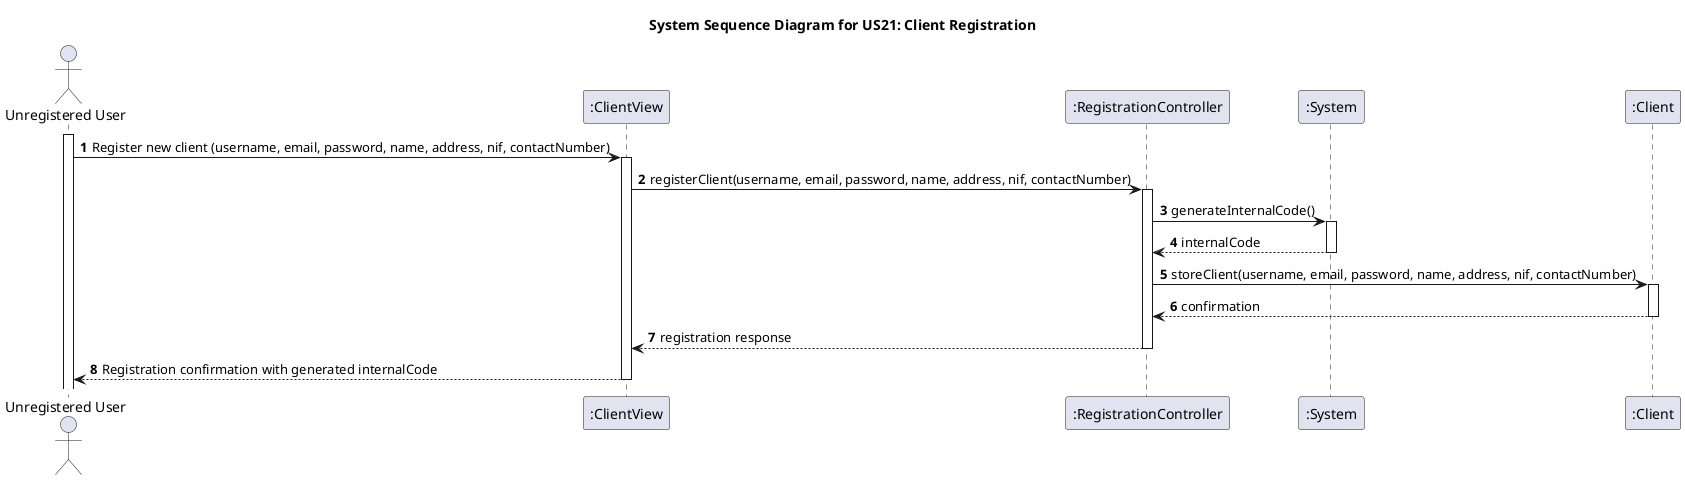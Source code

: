 @startuml
'https://plantuml.com/sequence-diagram

title System Sequence Diagram for US21: Client Registration

autoactivate on
autonumber

actor "Unregistered User" as User
participant ":ClientView" as View
participant ":RegistrationController" as Ctrl
participant ":System" as System
participant ":Client" as Client

activate User

User -> View: Register new client (username, email, password, name, address, nif, contactNumber)
View -> Ctrl: registerClient(username, email, password, name, address, nif, contactNumber)
Ctrl -> System: generateInternalCode()
System --> Ctrl: internalCode
Ctrl -> Client: storeClient(username, email, password, name, address, nif, contactNumber)
Client --> Ctrl: confirmation
Ctrl --> View: registration response
View --> User: Registration confirmation with generated internalCode

@enduml